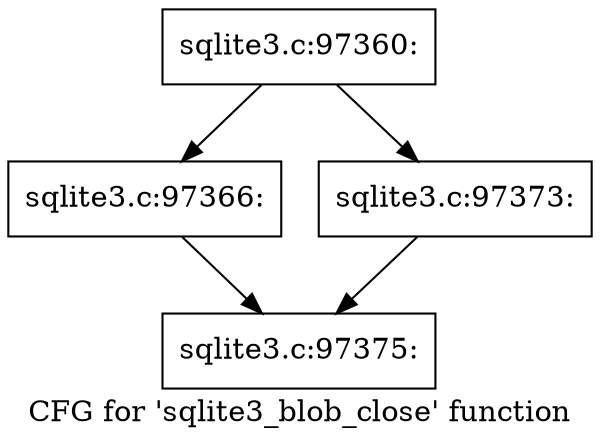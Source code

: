 digraph "CFG for 'sqlite3_blob_close' function" {
	label="CFG for 'sqlite3_blob_close' function";

	Node0x55c0f5dfe810 [shape=record,label="{sqlite3.c:97360:}"];
	Node0x55c0f5dfe810 -> Node0x55c0f5e39400;
	Node0x55c0f5dfe810 -> Node0x55c0f5e394a0;
	Node0x55c0f5e39400 [shape=record,label="{sqlite3.c:97366:}"];
	Node0x55c0f5e39400 -> Node0x55c0f5e39450;
	Node0x55c0f5e394a0 [shape=record,label="{sqlite3.c:97373:}"];
	Node0x55c0f5e394a0 -> Node0x55c0f5e39450;
	Node0x55c0f5e39450 [shape=record,label="{sqlite3.c:97375:}"];
}
